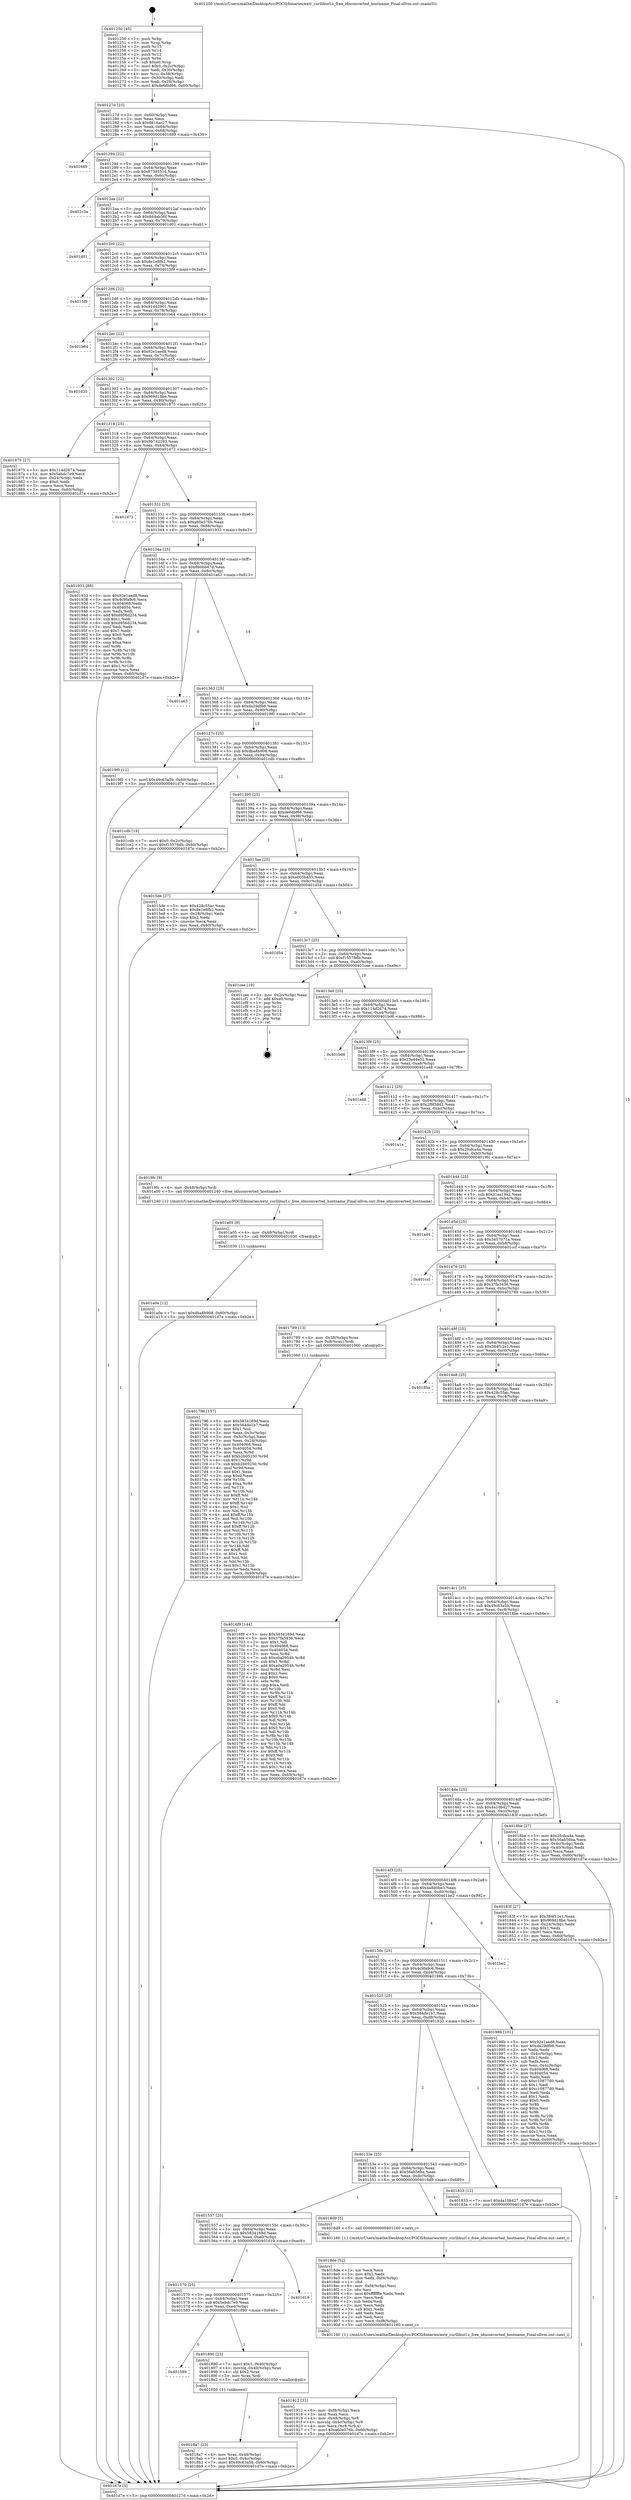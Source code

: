 digraph "0x401250" {
  label = "0x401250 (/mnt/c/Users/mathe/Desktop/tcc/POCII/binaries/extr_curlliburl.c_free_idnconverted_hostname_Final-ollvm.out::main(0))"
  labelloc = "t"
  node[shape=record]

  Entry [label="",width=0.3,height=0.3,shape=circle,fillcolor=black,style=filled]
  "0x40127d" [label="{
     0x40127d [23]\l
     | [instrs]\l
     &nbsp;&nbsp;0x40127d \<+3\>: mov -0x60(%rbp),%eax\l
     &nbsp;&nbsp;0x401280 \<+2\>: mov %eax,%ecx\l
     &nbsp;&nbsp;0x401282 \<+6\>: sub $0x8616ac27,%ecx\l
     &nbsp;&nbsp;0x401288 \<+3\>: mov %eax,-0x64(%rbp)\l
     &nbsp;&nbsp;0x40128b \<+3\>: mov %ecx,-0x68(%rbp)\l
     &nbsp;&nbsp;0x40128e \<+6\>: je 0000000000401689 \<main+0x439\>\l
  }"]
  "0x401689" [label="{
     0x401689\l
  }", style=dashed]
  "0x401294" [label="{
     0x401294 [22]\l
     | [instrs]\l
     &nbsp;&nbsp;0x401294 \<+5\>: jmp 0000000000401299 \<main+0x49\>\l
     &nbsp;&nbsp;0x401299 \<+3\>: mov -0x64(%rbp),%eax\l
     &nbsp;&nbsp;0x40129c \<+5\>: sub $0x87393516,%eax\l
     &nbsp;&nbsp;0x4012a1 \<+3\>: mov %eax,-0x6c(%rbp)\l
     &nbsp;&nbsp;0x4012a4 \<+6\>: je 0000000000401c3a \<main+0x9ea\>\l
  }"]
  Exit [label="",width=0.3,height=0.3,shape=circle,fillcolor=black,style=filled,peripheries=2]
  "0x401c3a" [label="{
     0x401c3a\l
  }", style=dashed]
  "0x4012aa" [label="{
     0x4012aa [22]\l
     | [instrs]\l
     &nbsp;&nbsp;0x4012aa \<+5\>: jmp 00000000004012af \<main+0x5f\>\l
     &nbsp;&nbsp;0x4012af \<+3\>: mov -0x64(%rbp),%eax\l
     &nbsp;&nbsp;0x4012b2 \<+5\>: sub $0x8d4ab56f,%eax\l
     &nbsp;&nbsp;0x4012b7 \<+3\>: mov %eax,-0x70(%rbp)\l
     &nbsp;&nbsp;0x4012ba \<+6\>: je 0000000000401d01 \<main+0xab1\>\l
  }"]
  "0x401a0e" [label="{
     0x401a0e [12]\l
     | [instrs]\l
     &nbsp;&nbsp;0x401a0e \<+7\>: movl $0xdba8b908,-0x60(%rbp)\l
     &nbsp;&nbsp;0x401a15 \<+5\>: jmp 0000000000401d7e \<main+0xb2e\>\l
  }"]
  "0x401d01" [label="{
     0x401d01\l
  }", style=dashed]
  "0x4012c0" [label="{
     0x4012c0 [22]\l
     | [instrs]\l
     &nbsp;&nbsp;0x4012c0 \<+5\>: jmp 00000000004012c5 \<main+0x75\>\l
     &nbsp;&nbsp;0x4012c5 \<+3\>: mov -0x64(%rbp),%eax\l
     &nbsp;&nbsp;0x4012c8 \<+5\>: sub $0x8e1e8fb2,%eax\l
     &nbsp;&nbsp;0x4012cd \<+3\>: mov %eax,-0x74(%rbp)\l
     &nbsp;&nbsp;0x4012d0 \<+6\>: je 00000000004015f9 \<main+0x3a9\>\l
  }"]
  "0x401a05" [label="{
     0x401a05 [9]\l
     | [instrs]\l
     &nbsp;&nbsp;0x401a05 \<+4\>: mov -0x48(%rbp),%rdi\l
     &nbsp;&nbsp;0x401a09 \<+5\>: call 0000000000401030 \<free@plt\>\l
     | [calls]\l
     &nbsp;&nbsp;0x401030 \{1\} (unknown)\l
  }"]
  "0x4015f9" [label="{
     0x4015f9\l
  }", style=dashed]
  "0x4012d6" [label="{
     0x4012d6 [22]\l
     | [instrs]\l
     &nbsp;&nbsp;0x4012d6 \<+5\>: jmp 00000000004012db \<main+0x8b\>\l
     &nbsp;&nbsp;0x4012db \<+3\>: mov -0x64(%rbp),%eax\l
     &nbsp;&nbsp;0x4012de \<+5\>: sub $0x91d45901,%eax\l
     &nbsp;&nbsp;0x4012e3 \<+3\>: mov %eax,-0x78(%rbp)\l
     &nbsp;&nbsp;0x4012e6 \<+6\>: je 0000000000401b64 \<main+0x914\>\l
  }"]
  "0x401912" [label="{
     0x401912 [33]\l
     | [instrs]\l
     &nbsp;&nbsp;0x401912 \<+6\>: mov -0xf8(%rbp),%ecx\l
     &nbsp;&nbsp;0x401918 \<+3\>: imul %eax,%ecx\l
     &nbsp;&nbsp;0x40191b \<+4\>: mov -0x48(%rbp),%r8\l
     &nbsp;&nbsp;0x40191f \<+4\>: movslq -0x4c(%rbp),%r9\l
     &nbsp;&nbsp;0x401923 \<+4\>: mov %ecx,(%r8,%r9,4)\l
     &nbsp;&nbsp;0x401927 \<+7\>: movl $0xa60e576b,-0x60(%rbp)\l
     &nbsp;&nbsp;0x40192e \<+5\>: jmp 0000000000401d7e \<main+0xb2e\>\l
  }"]
  "0x401b64" [label="{
     0x401b64\l
  }", style=dashed]
  "0x4012ec" [label="{
     0x4012ec [22]\l
     | [instrs]\l
     &nbsp;&nbsp;0x4012ec \<+5\>: jmp 00000000004012f1 \<main+0xa1\>\l
     &nbsp;&nbsp;0x4012f1 \<+3\>: mov -0x64(%rbp),%eax\l
     &nbsp;&nbsp;0x4012f4 \<+5\>: sub $0x92e1aed8,%eax\l
     &nbsp;&nbsp;0x4012f9 \<+3\>: mov %eax,-0x7c(%rbp)\l
     &nbsp;&nbsp;0x4012fc \<+6\>: je 0000000000401d35 \<main+0xae5\>\l
  }"]
  "0x4018de" [label="{
     0x4018de [52]\l
     | [instrs]\l
     &nbsp;&nbsp;0x4018de \<+2\>: xor %ecx,%ecx\l
     &nbsp;&nbsp;0x4018e0 \<+5\>: mov $0x2,%edx\l
     &nbsp;&nbsp;0x4018e5 \<+6\>: mov %edx,-0xf4(%rbp)\l
     &nbsp;&nbsp;0x4018eb \<+1\>: cltd\l
     &nbsp;&nbsp;0x4018ec \<+6\>: mov -0xf4(%rbp),%esi\l
     &nbsp;&nbsp;0x4018f2 \<+2\>: idiv %esi\l
     &nbsp;&nbsp;0x4018f4 \<+6\>: imul $0xfffffffe,%edx,%edx\l
     &nbsp;&nbsp;0x4018fa \<+2\>: mov %ecx,%edi\l
     &nbsp;&nbsp;0x4018fc \<+2\>: sub %edx,%edi\l
     &nbsp;&nbsp;0x4018fe \<+2\>: mov %ecx,%edx\l
     &nbsp;&nbsp;0x401900 \<+3\>: sub $0x1,%edx\l
     &nbsp;&nbsp;0x401903 \<+2\>: add %edx,%edi\l
     &nbsp;&nbsp;0x401905 \<+2\>: sub %edi,%ecx\l
     &nbsp;&nbsp;0x401907 \<+6\>: mov %ecx,-0xf8(%rbp)\l
     &nbsp;&nbsp;0x40190d \<+5\>: call 0000000000401160 \<next_i\>\l
     | [calls]\l
     &nbsp;&nbsp;0x401160 \{1\} (/mnt/c/Users/mathe/Desktop/tcc/POCII/binaries/extr_curlliburl.c_free_idnconverted_hostname_Final-ollvm.out::next_i)\l
  }"]
  "0x401d35" [label="{
     0x401d35\l
  }", style=dashed]
  "0x401302" [label="{
     0x401302 [22]\l
     | [instrs]\l
     &nbsp;&nbsp;0x401302 \<+5\>: jmp 0000000000401307 \<main+0xb7\>\l
     &nbsp;&nbsp;0x401307 \<+3\>: mov -0x64(%rbp),%eax\l
     &nbsp;&nbsp;0x40130a \<+5\>: sub $0x969d18be,%eax\l
     &nbsp;&nbsp;0x40130f \<+3\>: mov %eax,-0x80(%rbp)\l
     &nbsp;&nbsp;0x401312 \<+6\>: je 0000000000401875 \<main+0x625\>\l
  }"]
  "0x4018a7" [label="{
     0x4018a7 [23]\l
     | [instrs]\l
     &nbsp;&nbsp;0x4018a7 \<+4\>: mov %rax,-0x48(%rbp)\l
     &nbsp;&nbsp;0x4018ab \<+7\>: movl $0x0,-0x4c(%rbp)\l
     &nbsp;&nbsp;0x4018b2 \<+7\>: movl $0x49c63a5b,-0x60(%rbp)\l
     &nbsp;&nbsp;0x4018b9 \<+5\>: jmp 0000000000401d7e \<main+0xb2e\>\l
  }"]
  "0x401875" [label="{
     0x401875 [27]\l
     | [instrs]\l
     &nbsp;&nbsp;0x401875 \<+5\>: mov $0x114d2674,%eax\l
     &nbsp;&nbsp;0x40187a \<+5\>: mov $0x5ebdc7e9,%ecx\l
     &nbsp;&nbsp;0x40187f \<+3\>: mov -0x24(%rbp),%edx\l
     &nbsp;&nbsp;0x401882 \<+3\>: cmp $0x0,%edx\l
     &nbsp;&nbsp;0x401885 \<+3\>: cmove %ecx,%eax\l
     &nbsp;&nbsp;0x401888 \<+3\>: mov %eax,-0x60(%rbp)\l
     &nbsp;&nbsp;0x40188b \<+5\>: jmp 0000000000401d7e \<main+0xb2e\>\l
  }"]
  "0x401318" [label="{
     0x401318 [25]\l
     | [instrs]\l
     &nbsp;&nbsp;0x401318 \<+5\>: jmp 000000000040131d \<main+0xcd\>\l
     &nbsp;&nbsp;0x40131d \<+3\>: mov -0x64(%rbp),%eax\l
     &nbsp;&nbsp;0x401320 \<+5\>: sub $0x9b742293,%eax\l
     &nbsp;&nbsp;0x401325 \<+6\>: mov %eax,-0x84(%rbp)\l
     &nbsp;&nbsp;0x40132b \<+6\>: je 0000000000401d72 \<main+0xb22\>\l
  }"]
  "0x401589" [label="{
     0x401589\l
  }", style=dashed]
  "0x401d72" [label="{
     0x401d72\l
  }", style=dashed]
  "0x401331" [label="{
     0x401331 [25]\l
     | [instrs]\l
     &nbsp;&nbsp;0x401331 \<+5\>: jmp 0000000000401336 \<main+0xe6\>\l
     &nbsp;&nbsp;0x401336 \<+3\>: mov -0x64(%rbp),%eax\l
     &nbsp;&nbsp;0x401339 \<+5\>: sub $0xa60e576b,%eax\l
     &nbsp;&nbsp;0x40133e \<+6\>: mov %eax,-0x88(%rbp)\l
     &nbsp;&nbsp;0x401344 \<+6\>: je 0000000000401933 \<main+0x6e3\>\l
  }"]
  "0x401890" [label="{
     0x401890 [23]\l
     | [instrs]\l
     &nbsp;&nbsp;0x401890 \<+7\>: movl $0x1,-0x40(%rbp)\l
     &nbsp;&nbsp;0x401897 \<+4\>: movslq -0x40(%rbp),%rax\l
     &nbsp;&nbsp;0x40189b \<+4\>: shl $0x2,%rax\l
     &nbsp;&nbsp;0x40189f \<+3\>: mov %rax,%rdi\l
     &nbsp;&nbsp;0x4018a2 \<+5\>: call 0000000000401050 \<malloc@plt\>\l
     | [calls]\l
     &nbsp;&nbsp;0x401050 \{1\} (unknown)\l
  }"]
  "0x401933" [label="{
     0x401933 [88]\l
     | [instrs]\l
     &nbsp;&nbsp;0x401933 \<+5\>: mov $0x92e1aed8,%eax\l
     &nbsp;&nbsp;0x401938 \<+5\>: mov $0x4c9fa9c6,%ecx\l
     &nbsp;&nbsp;0x40193d \<+7\>: mov 0x404068,%edx\l
     &nbsp;&nbsp;0x401944 \<+7\>: mov 0x404054,%esi\l
     &nbsp;&nbsp;0x40194b \<+2\>: mov %edx,%edi\l
     &nbsp;&nbsp;0x40194d \<+6\>: add $0xd956d234,%edi\l
     &nbsp;&nbsp;0x401953 \<+3\>: sub $0x1,%edi\l
     &nbsp;&nbsp;0x401956 \<+6\>: sub $0xd956d234,%edi\l
     &nbsp;&nbsp;0x40195c \<+3\>: imul %edi,%edx\l
     &nbsp;&nbsp;0x40195f \<+3\>: and $0x1,%edx\l
     &nbsp;&nbsp;0x401962 \<+3\>: cmp $0x0,%edx\l
     &nbsp;&nbsp;0x401965 \<+4\>: sete %r8b\l
     &nbsp;&nbsp;0x401969 \<+3\>: cmp $0xa,%esi\l
     &nbsp;&nbsp;0x40196c \<+4\>: setl %r9b\l
     &nbsp;&nbsp;0x401970 \<+3\>: mov %r8b,%r10b\l
     &nbsp;&nbsp;0x401973 \<+3\>: and %r9b,%r10b\l
     &nbsp;&nbsp;0x401976 \<+3\>: xor %r9b,%r8b\l
     &nbsp;&nbsp;0x401979 \<+3\>: or %r8b,%r10b\l
     &nbsp;&nbsp;0x40197c \<+4\>: test $0x1,%r10b\l
     &nbsp;&nbsp;0x401980 \<+3\>: cmovne %ecx,%eax\l
     &nbsp;&nbsp;0x401983 \<+3\>: mov %eax,-0x60(%rbp)\l
     &nbsp;&nbsp;0x401986 \<+5\>: jmp 0000000000401d7e \<main+0xb2e\>\l
  }"]
  "0x40134a" [label="{
     0x40134a [25]\l
     | [instrs]\l
     &nbsp;&nbsp;0x40134a \<+5\>: jmp 000000000040134f \<main+0xff\>\l
     &nbsp;&nbsp;0x40134f \<+3\>: mov -0x64(%rbp),%eax\l
     &nbsp;&nbsp;0x401352 \<+5\>: sub $0xd60bb47d,%eax\l
     &nbsp;&nbsp;0x401357 \<+6\>: mov %eax,-0x8c(%rbp)\l
     &nbsp;&nbsp;0x40135d \<+6\>: je 0000000000401a63 \<main+0x813\>\l
  }"]
  "0x401570" [label="{
     0x401570 [25]\l
     | [instrs]\l
     &nbsp;&nbsp;0x401570 \<+5\>: jmp 0000000000401575 \<main+0x325\>\l
     &nbsp;&nbsp;0x401575 \<+3\>: mov -0x64(%rbp),%eax\l
     &nbsp;&nbsp;0x401578 \<+5\>: sub $0x5ebdc7e9,%eax\l
     &nbsp;&nbsp;0x40157d \<+6\>: mov %eax,-0xe4(%rbp)\l
     &nbsp;&nbsp;0x401583 \<+6\>: je 0000000000401890 \<main+0x640\>\l
  }"]
  "0x401a63" [label="{
     0x401a63\l
  }", style=dashed]
  "0x401363" [label="{
     0x401363 [25]\l
     | [instrs]\l
     &nbsp;&nbsp;0x401363 \<+5\>: jmp 0000000000401368 \<main+0x118\>\l
     &nbsp;&nbsp;0x401368 \<+3\>: mov -0x64(%rbp),%eax\l
     &nbsp;&nbsp;0x40136b \<+5\>: sub $0xda29dfb6,%eax\l
     &nbsp;&nbsp;0x401370 \<+6\>: mov %eax,-0x90(%rbp)\l
     &nbsp;&nbsp;0x401376 \<+6\>: je 00000000004019f0 \<main+0x7a0\>\l
  }"]
  "0x401d19" [label="{
     0x401d19\l
  }", style=dashed]
  "0x4019f0" [label="{
     0x4019f0 [12]\l
     | [instrs]\l
     &nbsp;&nbsp;0x4019f0 \<+7\>: movl $0x49c63a5b,-0x60(%rbp)\l
     &nbsp;&nbsp;0x4019f7 \<+5\>: jmp 0000000000401d7e \<main+0xb2e\>\l
  }"]
  "0x40137c" [label="{
     0x40137c [25]\l
     | [instrs]\l
     &nbsp;&nbsp;0x40137c \<+5\>: jmp 0000000000401381 \<main+0x131\>\l
     &nbsp;&nbsp;0x401381 \<+3\>: mov -0x64(%rbp),%eax\l
     &nbsp;&nbsp;0x401384 \<+5\>: sub $0xdba8b908,%eax\l
     &nbsp;&nbsp;0x401389 \<+6\>: mov %eax,-0x94(%rbp)\l
     &nbsp;&nbsp;0x40138f \<+6\>: je 0000000000401cdb \<main+0xa8b\>\l
  }"]
  "0x401557" [label="{
     0x401557 [25]\l
     | [instrs]\l
     &nbsp;&nbsp;0x401557 \<+5\>: jmp 000000000040155c \<main+0x30c\>\l
     &nbsp;&nbsp;0x40155c \<+3\>: mov -0x64(%rbp),%eax\l
     &nbsp;&nbsp;0x40155f \<+5\>: sub $0x5834169d,%eax\l
     &nbsp;&nbsp;0x401564 \<+6\>: mov %eax,-0xe0(%rbp)\l
     &nbsp;&nbsp;0x40156a \<+6\>: je 0000000000401d19 \<main+0xac9\>\l
  }"]
  "0x401cdb" [label="{
     0x401cdb [19]\l
     | [instrs]\l
     &nbsp;&nbsp;0x401cdb \<+7\>: movl $0x0,-0x2c(%rbp)\l
     &nbsp;&nbsp;0x401ce2 \<+7\>: movl $0xf15578db,-0x60(%rbp)\l
     &nbsp;&nbsp;0x401ce9 \<+5\>: jmp 0000000000401d7e \<main+0xb2e\>\l
  }"]
  "0x401395" [label="{
     0x401395 [25]\l
     | [instrs]\l
     &nbsp;&nbsp;0x401395 \<+5\>: jmp 000000000040139a \<main+0x14a\>\l
     &nbsp;&nbsp;0x40139a \<+3\>: mov -0x64(%rbp),%eax\l
     &nbsp;&nbsp;0x40139d \<+5\>: sub $0xde6dbf66,%eax\l
     &nbsp;&nbsp;0x4013a2 \<+6\>: mov %eax,-0x98(%rbp)\l
     &nbsp;&nbsp;0x4013a8 \<+6\>: je 00000000004015de \<main+0x38e\>\l
  }"]
  "0x4018d9" [label="{
     0x4018d9 [5]\l
     | [instrs]\l
     &nbsp;&nbsp;0x4018d9 \<+5\>: call 0000000000401160 \<next_i\>\l
     | [calls]\l
     &nbsp;&nbsp;0x401160 \{1\} (/mnt/c/Users/mathe/Desktop/tcc/POCII/binaries/extr_curlliburl.c_free_idnconverted_hostname_Final-ollvm.out::next_i)\l
  }"]
  "0x4015de" [label="{
     0x4015de [27]\l
     | [instrs]\l
     &nbsp;&nbsp;0x4015de \<+5\>: mov $0x428c55ac,%eax\l
     &nbsp;&nbsp;0x4015e3 \<+5\>: mov $0x8e1e8fb2,%ecx\l
     &nbsp;&nbsp;0x4015e8 \<+3\>: mov -0x28(%rbp),%edx\l
     &nbsp;&nbsp;0x4015eb \<+3\>: cmp $0x2,%edx\l
     &nbsp;&nbsp;0x4015ee \<+3\>: cmovne %ecx,%eax\l
     &nbsp;&nbsp;0x4015f1 \<+3\>: mov %eax,-0x60(%rbp)\l
     &nbsp;&nbsp;0x4015f4 \<+5\>: jmp 0000000000401d7e \<main+0xb2e\>\l
  }"]
  "0x4013ae" [label="{
     0x4013ae [25]\l
     | [instrs]\l
     &nbsp;&nbsp;0x4013ae \<+5\>: jmp 00000000004013b3 \<main+0x163\>\l
     &nbsp;&nbsp;0x4013b3 \<+3\>: mov -0x64(%rbp),%eax\l
     &nbsp;&nbsp;0x4013b6 \<+5\>: sub $0xe005b455,%eax\l
     &nbsp;&nbsp;0x4013bb \<+6\>: mov %eax,-0x9c(%rbp)\l
     &nbsp;&nbsp;0x4013c1 \<+6\>: je 0000000000401d54 \<main+0xb04\>\l
  }"]
  "0x401d7e" [label="{
     0x401d7e [5]\l
     | [instrs]\l
     &nbsp;&nbsp;0x401d7e \<+5\>: jmp 000000000040127d \<main+0x2d\>\l
  }"]
  "0x401250" [label="{
     0x401250 [45]\l
     | [instrs]\l
     &nbsp;&nbsp;0x401250 \<+1\>: push %rbp\l
     &nbsp;&nbsp;0x401251 \<+3\>: mov %rsp,%rbp\l
     &nbsp;&nbsp;0x401254 \<+2\>: push %r15\l
     &nbsp;&nbsp;0x401256 \<+2\>: push %r14\l
     &nbsp;&nbsp;0x401258 \<+2\>: push %r12\l
     &nbsp;&nbsp;0x40125a \<+1\>: push %rbx\l
     &nbsp;&nbsp;0x40125b \<+7\>: sub $0xe0,%rsp\l
     &nbsp;&nbsp;0x401262 \<+7\>: movl $0x0,-0x2c(%rbp)\l
     &nbsp;&nbsp;0x401269 \<+3\>: mov %edi,-0x30(%rbp)\l
     &nbsp;&nbsp;0x40126c \<+4\>: mov %rsi,-0x38(%rbp)\l
     &nbsp;&nbsp;0x401270 \<+3\>: mov -0x30(%rbp),%edi\l
     &nbsp;&nbsp;0x401273 \<+3\>: mov %edi,-0x28(%rbp)\l
     &nbsp;&nbsp;0x401276 \<+7\>: movl $0xde6dbf66,-0x60(%rbp)\l
  }"]
  "0x40153e" [label="{
     0x40153e [25]\l
     | [instrs]\l
     &nbsp;&nbsp;0x40153e \<+5\>: jmp 0000000000401543 \<main+0x2f3\>\l
     &nbsp;&nbsp;0x401543 \<+3\>: mov -0x64(%rbp),%eax\l
     &nbsp;&nbsp;0x401546 \<+5\>: sub $0x56ab56ba,%eax\l
     &nbsp;&nbsp;0x40154b \<+6\>: mov %eax,-0xdc(%rbp)\l
     &nbsp;&nbsp;0x401551 \<+6\>: je 00000000004018d9 \<main+0x689\>\l
  }"]
  "0x401d54" [label="{
     0x401d54\l
  }", style=dashed]
  "0x4013c7" [label="{
     0x4013c7 [25]\l
     | [instrs]\l
     &nbsp;&nbsp;0x4013c7 \<+5\>: jmp 00000000004013cc \<main+0x17c\>\l
     &nbsp;&nbsp;0x4013cc \<+3\>: mov -0x64(%rbp),%eax\l
     &nbsp;&nbsp;0x4013cf \<+5\>: sub $0xf15578db,%eax\l
     &nbsp;&nbsp;0x4013d4 \<+6\>: mov %eax,-0xa0(%rbp)\l
     &nbsp;&nbsp;0x4013da \<+6\>: je 0000000000401cee \<main+0xa9e\>\l
  }"]
  "0x401833" [label="{
     0x401833 [12]\l
     | [instrs]\l
     &nbsp;&nbsp;0x401833 \<+7\>: movl $0x4a10b427,-0x60(%rbp)\l
     &nbsp;&nbsp;0x40183a \<+5\>: jmp 0000000000401d7e \<main+0xb2e\>\l
  }"]
  "0x401cee" [label="{
     0x401cee [19]\l
     | [instrs]\l
     &nbsp;&nbsp;0x401cee \<+3\>: mov -0x2c(%rbp),%eax\l
     &nbsp;&nbsp;0x401cf1 \<+7\>: add $0xe0,%rsp\l
     &nbsp;&nbsp;0x401cf8 \<+1\>: pop %rbx\l
     &nbsp;&nbsp;0x401cf9 \<+2\>: pop %r12\l
     &nbsp;&nbsp;0x401cfb \<+2\>: pop %r14\l
     &nbsp;&nbsp;0x401cfd \<+2\>: pop %r15\l
     &nbsp;&nbsp;0x401cff \<+1\>: pop %rbp\l
     &nbsp;&nbsp;0x401d00 \<+1\>: ret\l
  }"]
  "0x4013e0" [label="{
     0x4013e0 [25]\l
     | [instrs]\l
     &nbsp;&nbsp;0x4013e0 \<+5\>: jmp 00000000004013e5 \<main+0x195\>\l
     &nbsp;&nbsp;0x4013e5 \<+3\>: mov -0x64(%rbp),%eax\l
     &nbsp;&nbsp;0x4013e8 \<+5\>: sub $0x114d2674,%eax\l
     &nbsp;&nbsp;0x4013ed \<+6\>: mov %eax,-0xa4(%rbp)\l
     &nbsp;&nbsp;0x4013f3 \<+6\>: je 0000000000401bd6 \<main+0x986\>\l
  }"]
  "0x401525" [label="{
     0x401525 [25]\l
     | [instrs]\l
     &nbsp;&nbsp;0x401525 \<+5\>: jmp 000000000040152a \<main+0x2da\>\l
     &nbsp;&nbsp;0x40152a \<+3\>: mov -0x64(%rbp),%eax\l
     &nbsp;&nbsp;0x40152d \<+5\>: sub $0x564de1b7,%eax\l
     &nbsp;&nbsp;0x401532 \<+6\>: mov %eax,-0xd8(%rbp)\l
     &nbsp;&nbsp;0x401538 \<+6\>: je 0000000000401833 \<main+0x5e3\>\l
  }"]
  "0x401bd6" [label="{
     0x401bd6\l
  }", style=dashed]
  "0x4013f9" [label="{
     0x4013f9 [25]\l
     | [instrs]\l
     &nbsp;&nbsp;0x4013f9 \<+5\>: jmp 00000000004013fe \<main+0x1ae\>\l
     &nbsp;&nbsp;0x4013fe \<+3\>: mov -0x64(%rbp),%eax\l
     &nbsp;&nbsp;0x401401 \<+5\>: sub $0x23e44e32,%eax\l
     &nbsp;&nbsp;0x401406 \<+6\>: mov %eax,-0xa8(%rbp)\l
     &nbsp;&nbsp;0x40140c \<+6\>: je 0000000000401a48 \<main+0x7f8\>\l
  }"]
  "0x40198b" [label="{
     0x40198b [101]\l
     | [instrs]\l
     &nbsp;&nbsp;0x40198b \<+5\>: mov $0x92e1aed8,%eax\l
     &nbsp;&nbsp;0x401990 \<+5\>: mov $0xda29dfb6,%ecx\l
     &nbsp;&nbsp;0x401995 \<+2\>: xor %edx,%edx\l
     &nbsp;&nbsp;0x401997 \<+3\>: mov -0x4c(%rbp),%esi\l
     &nbsp;&nbsp;0x40199a \<+3\>: sub $0x1,%edx\l
     &nbsp;&nbsp;0x40199d \<+2\>: sub %edx,%esi\l
     &nbsp;&nbsp;0x40199f \<+3\>: mov %esi,-0x4c(%rbp)\l
     &nbsp;&nbsp;0x4019a2 \<+7\>: mov 0x404068,%edx\l
     &nbsp;&nbsp;0x4019a9 \<+7\>: mov 0x404054,%esi\l
     &nbsp;&nbsp;0x4019b0 \<+2\>: mov %edx,%edi\l
     &nbsp;&nbsp;0x4019b2 \<+6\>: sub $0xc10877d0,%edi\l
     &nbsp;&nbsp;0x4019b8 \<+3\>: sub $0x1,%edi\l
     &nbsp;&nbsp;0x4019bb \<+6\>: add $0xc10877d0,%edi\l
     &nbsp;&nbsp;0x4019c1 \<+3\>: imul %edi,%edx\l
     &nbsp;&nbsp;0x4019c4 \<+3\>: and $0x1,%edx\l
     &nbsp;&nbsp;0x4019c7 \<+3\>: cmp $0x0,%edx\l
     &nbsp;&nbsp;0x4019ca \<+4\>: sete %r8b\l
     &nbsp;&nbsp;0x4019ce \<+3\>: cmp $0xa,%esi\l
     &nbsp;&nbsp;0x4019d1 \<+4\>: setl %r9b\l
     &nbsp;&nbsp;0x4019d5 \<+3\>: mov %r8b,%r10b\l
     &nbsp;&nbsp;0x4019d8 \<+3\>: and %r9b,%r10b\l
     &nbsp;&nbsp;0x4019db \<+3\>: xor %r9b,%r8b\l
     &nbsp;&nbsp;0x4019de \<+3\>: or %r8b,%r10b\l
     &nbsp;&nbsp;0x4019e1 \<+4\>: test $0x1,%r10b\l
     &nbsp;&nbsp;0x4019e5 \<+3\>: cmovne %ecx,%eax\l
     &nbsp;&nbsp;0x4019e8 \<+3\>: mov %eax,-0x60(%rbp)\l
     &nbsp;&nbsp;0x4019eb \<+5\>: jmp 0000000000401d7e \<main+0xb2e\>\l
  }"]
  "0x401a48" [label="{
     0x401a48\l
  }", style=dashed]
  "0x401412" [label="{
     0x401412 [25]\l
     | [instrs]\l
     &nbsp;&nbsp;0x401412 \<+5\>: jmp 0000000000401417 \<main+0x1c7\>\l
     &nbsp;&nbsp;0x401417 \<+3\>: mov -0x64(%rbp),%eax\l
     &nbsp;&nbsp;0x40141a \<+5\>: sub $0x2f9f38d1,%eax\l
     &nbsp;&nbsp;0x40141f \<+6\>: mov %eax,-0xac(%rbp)\l
     &nbsp;&nbsp;0x401425 \<+6\>: je 0000000000401a1a \<main+0x7ca\>\l
  }"]
  "0x40150c" [label="{
     0x40150c [25]\l
     | [instrs]\l
     &nbsp;&nbsp;0x40150c \<+5\>: jmp 0000000000401511 \<main+0x2c1\>\l
     &nbsp;&nbsp;0x401511 \<+3\>: mov -0x64(%rbp),%eax\l
     &nbsp;&nbsp;0x401514 \<+5\>: sub $0x4c9fa9c6,%eax\l
     &nbsp;&nbsp;0x401519 \<+6\>: mov %eax,-0xd4(%rbp)\l
     &nbsp;&nbsp;0x40151f \<+6\>: je 000000000040198b \<main+0x73b\>\l
  }"]
  "0x401a1a" [label="{
     0x401a1a\l
  }", style=dashed]
  "0x40142b" [label="{
     0x40142b [25]\l
     | [instrs]\l
     &nbsp;&nbsp;0x40142b \<+5\>: jmp 0000000000401430 \<main+0x1e0\>\l
     &nbsp;&nbsp;0x401430 \<+3\>: mov -0x64(%rbp),%eax\l
     &nbsp;&nbsp;0x401433 \<+5\>: sub $0x2fcdca4a,%eax\l
     &nbsp;&nbsp;0x401438 \<+6\>: mov %eax,-0xb0(%rbp)\l
     &nbsp;&nbsp;0x40143e \<+6\>: je 00000000004019fc \<main+0x7ac\>\l
  }"]
  "0x401be2" [label="{
     0x401be2\l
  }", style=dashed]
  "0x4019fc" [label="{
     0x4019fc [9]\l
     | [instrs]\l
     &nbsp;&nbsp;0x4019fc \<+4\>: mov -0x48(%rbp),%rdi\l
     &nbsp;&nbsp;0x401a00 \<+5\>: call 0000000000401240 \<free_idnconverted_hostname\>\l
     | [calls]\l
     &nbsp;&nbsp;0x401240 \{1\} (/mnt/c/Users/mathe/Desktop/tcc/POCII/binaries/extr_curlliburl.c_free_idnconverted_hostname_Final-ollvm.out::free_idnconverted_hostname)\l
  }"]
  "0x401444" [label="{
     0x401444 [25]\l
     | [instrs]\l
     &nbsp;&nbsp;0x401444 \<+5\>: jmp 0000000000401449 \<main+0x1f9\>\l
     &nbsp;&nbsp;0x401449 \<+3\>: mov -0x64(%rbp),%eax\l
     &nbsp;&nbsp;0x40144c \<+5\>: sub $0x31aa19a2,%eax\l
     &nbsp;&nbsp;0x401451 \<+6\>: mov %eax,-0xb4(%rbp)\l
     &nbsp;&nbsp;0x401457 \<+6\>: je 0000000000401ad4 \<main+0x884\>\l
  }"]
  "0x4014f3" [label="{
     0x4014f3 [25]\l
     | [instrs]\l
     &nbsp;&nbsp;0x4014f3 \<+5\>: jmp 00000000004014f8 \<main+0x2a8\>\l
     &nbsp;&nbsp;0x4014f8 \<+3\>: mov -0x64(%rbp),%eax\l
     &nbsp;&nbsp;0x4014fb \<+5\>: sub $0x4a8d0be3,%eax\l
     &nbsp;&nbsp;0x401500 \<+6\>: mov %eax,-0xd0(%rbp)\l
     &nbsp;&nbsp;0x401506 \<+6\>: je 0000000000401be2 \<main+0x992\>\l
  }"]
  "0x401ad4" [label="{
     0x401ad4\l
  }", style=dashed]
  "0x40145d" [label="{
     0x40145d [25]\l
     | [instrs]\l
     &nbsp;&nbsp;0x40145d \<+5\>: jmp 0000000000401462 \<main+0x212\>\l
     &nbsp;&nbsp;0x401462 \<+3\>: mov -0x64(%rbp),%eax\l
     &nbsp;&nbsp;0x401465 \<+5\>: sub $0x3457071a,%eax\l
     &nbsp;&nbsp;0x40146a \<+6\>: mov %eax,-0xb8(%rbp)\l
     &nbsp;&nbsp;0x401470 \<+6\>: je 0000000000401ccf \<main+0xa7f\>\l
  }"]
  "0x40183f" [label="{
     0x40183f [27]\l
     | [instrs]\l
     &nbsp;&nbsp;0x40183f \<+5\>: mov $0x384f12e1,%eax\l
     &nbsp;&nbsp;0x401844 \<+5\>: mov $0x969d18be,%ecx\l
     &nbsp;&nbsp;0x401849 \<+3\>: mov -0x24(%rbp),%edx\l
     &nbsp;&nbsp;0x40184c \<+3\>: cmp $0x1,%edx\l
     &nbsp;&nbsp;0x40184f \<+3\>: cmovl %ecx,%eax\l
     &nbsp;&nbsp;0x401852 \<+3\>: mov %eax,-0x60(%rbp)\l
     &nbsp;&nbsp;0x401855 \<+5\>: jmp 0000000000401d7e \<main+0xb2e\>\l
  }"]
  "0x401ccf" [label="{
     0x401ccf\l
  }", style=dashed]
  "0x401476" [label="{
     0x401476 [25]\l
     | [instrs]\l
     &nbsp;&nbsp;0x401476 \<+5\>: jmp 000000000040147b \<main+0x22b\>\l
     &nbsp;&nbsp;0x40147b \<+3\>: mov -0x64(%rbp),%eax\l
     &nbsp;&nbsp;0x40147e \<+5\>: sub $0x37fa3436,%eax\l
     &nbsp;&nbsp;0x401483 \<+6\>: mov %eax,-0xbc(%rbp)\l
     &nbsp;&nbsp;0x401489 \<+6\>: je 0000000000401789 \<main+0x539\>\l
  }"]
  "0x4014da" [label="{
     0x4014da [25]\l
     | [instrs]\l
     &nbsp;&nbsp;0x4014da \<+5\>: jmp 00000000004014df \<main+0x28f\>\l
     &nbsp;&nbsp;0x4014df \<+3\>: mov -0x64(%rbp),%eax\l
     &nbsp;&nbsp;0x4014e2 \<+5\>: sub $0x4a10b427,%eax\l
     &nbsp;&nbsp;0x4014e7 \<+6\>: mov %eax,-0xcc(%rbp)\l
     &nbsp;&nbsp;0x4014ed \<+6\>: je 000000000040183f \<main+0x5ef\>\l
  }"]
  "0x401789" [label="{
     0x401789 [13]\l
     | [instrs]\l
     &nbsp;&nbsp;0x401789 \<+4\>: mov -0x38(%rbp),%rax\l
     &nbsp;&nbsp;0x40178d \<+4\>: mov 0x8(%rax),%rdi\l
     &nbsp;&nbsp;0x401791 \<+5\>: call 0000000000401060 \<atoi@plt\>\l
     | [calls]\l
     &nbsp;&nbsp;0x401060 \{1\} (unknown)\l
  }"]
  "0x40148f" [label="{
     0x40148f [25]\l
     | [instrs]\l
     &nbsp;&nbsp;0x40148f \<+5\>: jmp 0000000000401494 \<main+0x244\>\l
     &nbsp;&nbsp;0x401494 \<+3\>: mov -0x64(%rbp),%eax\l
     &nbsp;&nbsp;0x401497 \<+5\>: sub $0x384f12e1,%eax\l
     &nbsp;&nbsp;0x40149c \<+6\>: mov %eax,-0xc0(%rbp)\l
     &nbsp;&nbsp;0x4014a2 \<+6\>: je 000000000040185a \<main+0x60a\>\l
  }"]
  "0x4018be" [label="{
     0x4018be [27]\l
     | [instrs]\l
     &nbsp;&nbsp;0x4018be \<+5\>: mov $0x2fcdca4a,%eax\l
     &nbsp;&nbsp;0x4018c3 \<+5\>: mov $0x56ab56ba,%ecx\l
     &nbsp;&nbsp;0x4018c8 \<+3\>: mov -0x4c(%rbp),%edx\l
     &nbsp;&nbsp;0x4018cb \<+3\>: cmp -0x40(%rbp),%edx\l
     &nbsp;&nbsp;0x4018ce \<+3\>: cmovl %ecx,%eax\l
     &nbsp;&nbsp;0x4018d1 \<+3\>: mov %eax,-0x60(%rbp)\l
     &nbsp;&nbsp;0x4018d4 \<+5\>: jmp 0000000000401d7e \<main+0xb2e\>\l
  }"]
  "0x40185a" [label="{
     0x40185a\l
  }", style=dashed]
  "0x4014a8" [label="{
     0x4014a8 [25]\l
     | [instrs]\l
     &nbsp;&nbsp;0x4014a8 \<+5\>: jmp 00000000004014ad \<main+0x25d\>\l
     &nbsp;&nbsp;0x4014ad \<+3\>: mov -0x64(%rbp),%eax\l
     &nbsp;&nbsp;0x4014b0 \<+5\>: sub $0x428c55ac,%eax\l
     &nbsp;&nbsp;0x4014b5 \<+6\>: mov %eax,-0xc4(%rbp)\l
     &nbsp;&nbsp;0x4014bb \<+6\>: je 00000000004016f9 \<main+0x4a9\>\l
  }"]
  "0x401796" [label="{
     0x401796 [157]\l
     | [instrs]\l
     &nbsp;&nbsp;0x401796 \<+5\>: mov $0x5834169d,%ecx\l
     &nbsp;&nbsp;0x40179b \<+5\>: mov $0x564de1b7,%edx\l
     &nbsp;&nbsp;0x4017a0 \<+3\>: mov $0x1,%sil\l
     &nbsp;&nbsp;0x4017a3 \<+3\>: mov %eax,-0x3c(%rbp)\l
     &nbsp;&nbsp;0x4017a6 \<+3\>: mov -0x3c(%rbp),%eax\l
     &nbsp;&nbsp;0x4017a9 \<+3\>: mov %eax,-0x24(%rbp)\l
     &nbsp;&nbsp;0x4017ac \<+7\>: mov 0x404068,%eax\l
     &nbsp;&nbsp;0x4017b3 \<+8\>: mov 0x404054,%r8d\l
     &nbsp;&nbsp;0x4017bb \<+3\>: mov %eax,%r9d\l
     &nbsp;&nbsp;0x4017be \<+7\>: add $0xb2b05250,%r9d\l
     &nbsp;&nbsp;0x4017c5 \<+4\>: sub $0x1,%r9d\l
     &nbsp;&nbsp;0x4017c9 \<+7\>: sub $0xb2b05250,%r9d\l
     &nbsp;&nbsp;0x4017d0 \<+4\>: imul %r9d,%eax\l
     &nbsp;&nbsp;0x4017d4 \<+3\>: and $0x1,%eax\l
     &nbsp;&nbsp;0x4017d7 \<+3\>: cmp $0x0,%eax\l
     &nbsp;&nbsp;0x4017da \<+4\>: sete %r10b\l
     &nbsp;&nbsp;0x4017de \<+4\>: cmp $0xa,%r8d\l
     &nbsp;&nbsp;0x4017e2 \<+4\>: setl %r11b\l
     &nbsp;&nbsp;0x4017e6 \<+3\>: mov %r10b,%bl\l
     &nbsp;&nbsp;0x4017e9 \<+3\>: xor $0xff,%bl\l
     &nbsp;&nbsp;0x4017ec \<+3\>: mov %r11b,%r14b\l
     &nbsp;&nbsp;0x4017ef \<+4\>: xor $0xff,%r14b\l
     &nbsp;&nbsp;0x4017f3 \<+4\>: xor $0x1,%sil\l
     &nbsp;&nbsp;0x4017f7 \<+3\>: mov %bl,%r15b\l
     &nbsp;&nbsp;0x4017fa \<+4\>: and $0xff,%r15b\l
     &nbsp;&nbsp;0x4017fe \<+3\>: and %sil,%r10b\l
     &nbsp;&nbsp;0x401801 \<+3\>: mov %r14b,%r12b\l
     &nbsp;&nbsp;0x401804 \<+4\>: and $0xff,%r12b\l
     &nbsp;&nbsp;0x401808 \<+3\>: and %sil,%r11b\l
     &nbsp;&nbsp;0x40180b \<+3\>: or %r10b,%r15b\l
     &nbsp;&nbsp;0x40180e \<+3\>: or %r11b,%r12b\l
     &nbsp;&nbsp;0x401811 \<+3\>: xor %r12b,%r15b\l
     &nbsp;&nbsp;0x401814 \<+3\>: or %r14b,%bl\l
     &nbsp;&nbsp;0x401817 \<+3\>: xor $0xff,%bl\l
     &nbsp;&nbsp;0x40181a \<+4\>: or $0x1,%sil\l
     &nbsp;&nbsp;0x40181e \<+3\>: and %sil,%bl\l
     &nbsp;&nbsp;0x401821 \<+3\>: or %bl,%r15b\l
     &nbsp;&nbsp;0x401824 \<+4\>: test $0x1,%r15b\l
     &nbsp;&nbsp;0x401828 \<+3\>: cmovne %edx,%ecx\l
     &nbsp;&nbsp;0x40182b \<+3\>: mov %ecx,-0x60(%rbp)\l
     &nbsp;&nbsp;0x40182e \<+5\>: jmp 0000000000401d7e \<main+0xb2e\>\l
  }"]
  "0x4016f9" [label="{
     0x4016f9 [144]\l
     | [instrs]\l
     &nbsp;&nbsp;0x4016f9 \<+5\>: mov $0x5834169d,%eax\l
     &nbsp;&nbsp;0x4016fe \<+5\>: mov $0x37fa3436,%ecx\l
     &nbsp;&nbsp;0x401703 \<+2\>: mov $0x1,%dl\l
     &nbsp;&nbsp;0x401705 \<+7\>: mov 0x404068,%esi\l
     &nbsp;&nbsp;0x40170c \<+7\>: mov 0x404054,%edi\l
     &nbsp;&nbsp;0x401713 \<+3\>: mov %esi,%r8d\l
     &nbsp;&nbsp;0x401716 \<+7\>: sub $0xa0a2954b,%r8d\l
     &nbsp;&nbsp;0x40171d \<+4\>: sub $0x1,%r8d\l
     &nbsp;&nbsp;0x401721 \<+7\>: add $0xa0a2954b,%r8d\l
     &nbsp;&nbsp;0x401728 \<+4\>: imul %r8d,%esi\l
     &nbsp;&nbsp;0x40172c \<+3\>: and $0x1,%esi\l
     &nbsp;&nbsp;0x40172f \<+3\>: cmp $0x0,%esi\l
     &nbsp;&nbsp;0x401732 \<+4\>: sete %r9b\l
     &nbsp;&nbsp;0x401736 \<+3\>: cmp $0xa,%edi\l
     &nbsp;&nbsp;0x401739 \<+4\>: setl %r10b\l
     &nbsp;&nbsp;0x40173d \<+3\>: mov %r9b,%r11b\l
     &nbsp;&nbsp;0x401740 \<+4\>: xor $0xff,%r11b\l
     &nbsp;&nbsp;0x401744 \<+3\>: mov %r10b,%bl\l
     &nbsp;&nbsp;0x401747 \<+3\>: xor $0xff,%bl\l
     &nbsp;&nbsp;0x40174a \<+3\>: xor $0x0,%dl\l
     &nbsp;&nbsp;0x40174d \<+3\>: mov %r11b,%r14b\l
     &nbsp;&nbsp;0x401750 \<+4\>: and $0x0,%r14b\l
     &nbsp;&nbsp;0x401754 \<+3\>: and %dl,%r9b\l
     &nbsp;&nbsp;0x401757 \<+3\>: mov %bl,%r15b\l
     &nbsp;&nbsp;0x40175a \<+4\>: and $0x0,%r15b\l
     &nbsp;&nbsp;0x40175e \<+3\>: and %dl,%r10b\l
     &nbsp;&nbsp;0x401761 \<+3\>: or %r9b,%r14b\l
     &nbsp;&nbsp;0x401764 \<+3\>: or %r10b,%r15b\l
     &nbsp;&nbsp;0x401767 \<+3\>: xor %r15b,%r14b\l
     &nbsp;&nbsp;0x40176a \<+3\>: or %bl,%r11b\l
     &nbsp;&nbsp;0x40176d \<+4\>: xor $0xff,%r11b\l
     &nbsp;&nbsp;0x401771 \<+3\>: or $0x0,%dl\l
     &nbsp;&nbsp;0x401774 \<+3\>: and %dl,%r11b\l
     &nbsp;&nbsp;0x401777 \<+3\>: or %r11b,%r14b\l
     &nbsp;&nbsp;0x40177a \<+4\>: test $0x1,%r14b\l
     &nbsp;&nbsp;0x40177e \<+3\>: cmovne %ecx,%eax\l
     &nbsp;&nbsp;0x401781 \<+3\>: mov %eax,-0x60(%rbp)\l
     &nbsp;&nbsp;0x401784 \<+5\>: jmp 0000000000401d7e \<main+0xb2e\>\l
  }"]
  "0x4014c1" [label="{
     0x4014c1 [25]\l
     | [instrs]\l
     &nbsp;&nbsp;0x4014c1 \<+5\>: jmp 00000000004014c6 \<main+0x276\>\l
     &nbsp;&nbsp;0x4014c6 \<+3\>: mov -0x64(%rbp),%eax\l
     &nbsp;&nbsp;0x4014c9 \<+5\>: sub $0x49c63a5b,%eax\l
     &nbsp;&nbsp;0x4014ce \<+6\>: mov %eax,-0xc8(%rbp)\l
     &nbsp;&nbsp;0x4014d4 \<+6\>: je 00000000004018be \<main+0x66e\>\l
  }"]
  Entry -> "0x401250" [label=" 1"]
  "0x40127d" -> "0x401689" [label=" 0"]
  "0x40127d" -> "0x401294" [label=" 16"]
  "0x401cee" -> Exit [label=" 1"]
  "0x401294" -> "0x401c3a" [label=" 0"]
  "0x401294" -> "0x4012aa" [label=" 16"]
  "0x401cdb" -> "0x401d7e" [label=" 1"]
  "0x4012aa" -> "0x401d01" [label=" 0"]
  "0x4012aa" -> "0x4012c0" [label=" 16"]
  "0x401a0e" -> "0x401d7e" [label=" 1"]
  "0x4012c0" -> "0x4015f9" [label=" 0"]
  "0x4012c0" -> "0x4012d6" [label=" 16"]
  "0x401a05" -> "0x401a0e" [label=" 1"]
  "0x4012d6" -> "0x401b64" [label=" 0"]
  "0x4012d6" -> "0x4012ec" [label=" 16"]
  "0x4019fc" -> "0x401a05" [label=" 1"]
  "0x4012ec" -> "0x401d35" [label=" 0"]
  "0x4012ec" -> "0x401302" [label=" 16"]
  "0x4019f0" -> "0x401d7e" [label=" 1"]
  "0x401302" -> "0x401875" [label=" 1"]
  "0x401302" -> "0x401318" [label=" 15"]
  "0x40198b" -> "0x401d7e" [label=" 1"]
  "0x401318" -> "0x401d72" [label=" 0"]
  "0x401318" -> "0x401331" [label=" 15"]
  "0x401933" -> "0x401d7e" [label=" 1"]
  "0x401331" -> "0x401933" [label=" 1"]
  "0x401331" -> "0x40134a" [label=" 14"]
  "0x401912" -> "0x401d7e" [label=" 1"]
  "0x40134a" -> "0x401a63" [label=" 0"]
  "0x40134a" -> "0x401363" [label=" 14"]
  "0x4018d9" -> "0x4018de" [label=" 1"]
  "0x401363" -> "0x4019f0" [label=" 1"]
  "0x401363" -> "0x40137c" [label=" 13"]
  "0x4018be" -> "0x401d7e" [label=" 2"]
  "0x40137c" -> "0x401cdb" [label=" 1"]
  "0x40137c" -> "0x401395" [label=" 12"]
  "0x401890" -> "0x4018a7" [label=" 1"]
  "0x401395" -> "0x4015de" [label=" 1"]
  "0x401395" -> "0x4013ae" [label=" 11"]
  "0x4015de" -> "0x401d7e" [label=" 1"]
  "0x401250" -> "0x40127d" [label=" 1"]
  "0x401d7e" -> "0x40127d" [label=" 15"]
  "0x401570" -> "0x401589" [label=" 0"]
  "0x4013ae" -> "0x401d54" [label=" 0"]
  "0x4013ae" -> "0x4013c7" [label=" 11"]
  "0x4018de" -> "0x401912" [label=" 1"]
  "0x4013c7" -> "0x401cee" [label=" 1"]
  "0x4013c7" -> "0x4013e0" [label=" 10"]
  "0x401557" -> "0x401570" [label=" 1"]
  "0x4013e0" -> "0x401bd6" [label=" 0"]
  "0x4013e0" -> "0x4013f9" [label=" 10"]
  "0x4018a7" -> "0x401d7e" [label=" 1"]
  "0x4013f9" -> "0x401a48" [label=" 0"]
  "0x4013f9" -> "0x401412" [label=" 10"]
  "0x40153e" -> "0x401557" [label=" 1"]
  "0x401412" -> "0x401a1a" [label=" 0"]
  "0x401412" -> "0x40142b" [label=" 10"]
  "0x401570" -> "0x401890" [label=" 1"]
  "0x40142b" -> "0x4019fc" [label=" 1"]
  "0x40142b" -> "0x401444" [label=" 9"]
  "0x401875" -> "0x401d7e" [label=" 1"]
  "0x401444" -> "0x401ad4" [label=" 0"]
  "0x401444" -> "0x40145d" [label=" 9"]
  "0x401833" -> "0x401d7e" [label=" 1"]
  "0x40145d" -> "0x401ccf" [label=" 0"]
  "0x40145d" -> "0x401476" [label=" 9"]
  "0x401525" -> "0x40153e" [label=" 2"]
  "0x401476" -> "0x401789" [label=" 1"]
  "0x401476" -> "0x40148f" [label=" 8"]
  "0x401557" -> "0x401d19" [label=" 0"]
  "0x40148f" -> "0x40185a" [label=" 0"]
  "0x40148f" -> "0x4014a8" [label=" 8"]
  "0x40150c" -> "0x401525" [label=" 3"]
  "0x4014a8" -> "0x4016f9" [label=" 1"]
  "0x4014a8" -> "0x4014c1" [label=" 7"]
  "0x4016f9" -> "0x401d7e" [label=" 1"]
  "0x401789" -> "0x401796" [label=" 1"]
  "0x401796" -> "0x401d7e" [label=" 1"]
  "0x40150c" -> "0x40198b" [label=" 1"]
  "0x4014c1" -> "0x4018be" [label=" 2"]
  "0x4014c1" -> "0x4014da" [label=" 5"]
  "0x401525" -> "0x401833" [label=" 1"]
  "0x4014da" -> "0x40183f" [label=" 1"]
  "0x4014da" -> "0x4014f3" [label=" 4"]
  "0x40183f" -> "0x401d7e" [label=" 1"]
  "0x4014f3" -> "0x401be2" [label=" 0"]
  "0x4014f3" -> "0x40150c" [label=" 4"]
  "0x40153e" -> "0x4018d9" [label=" 1"]
}
